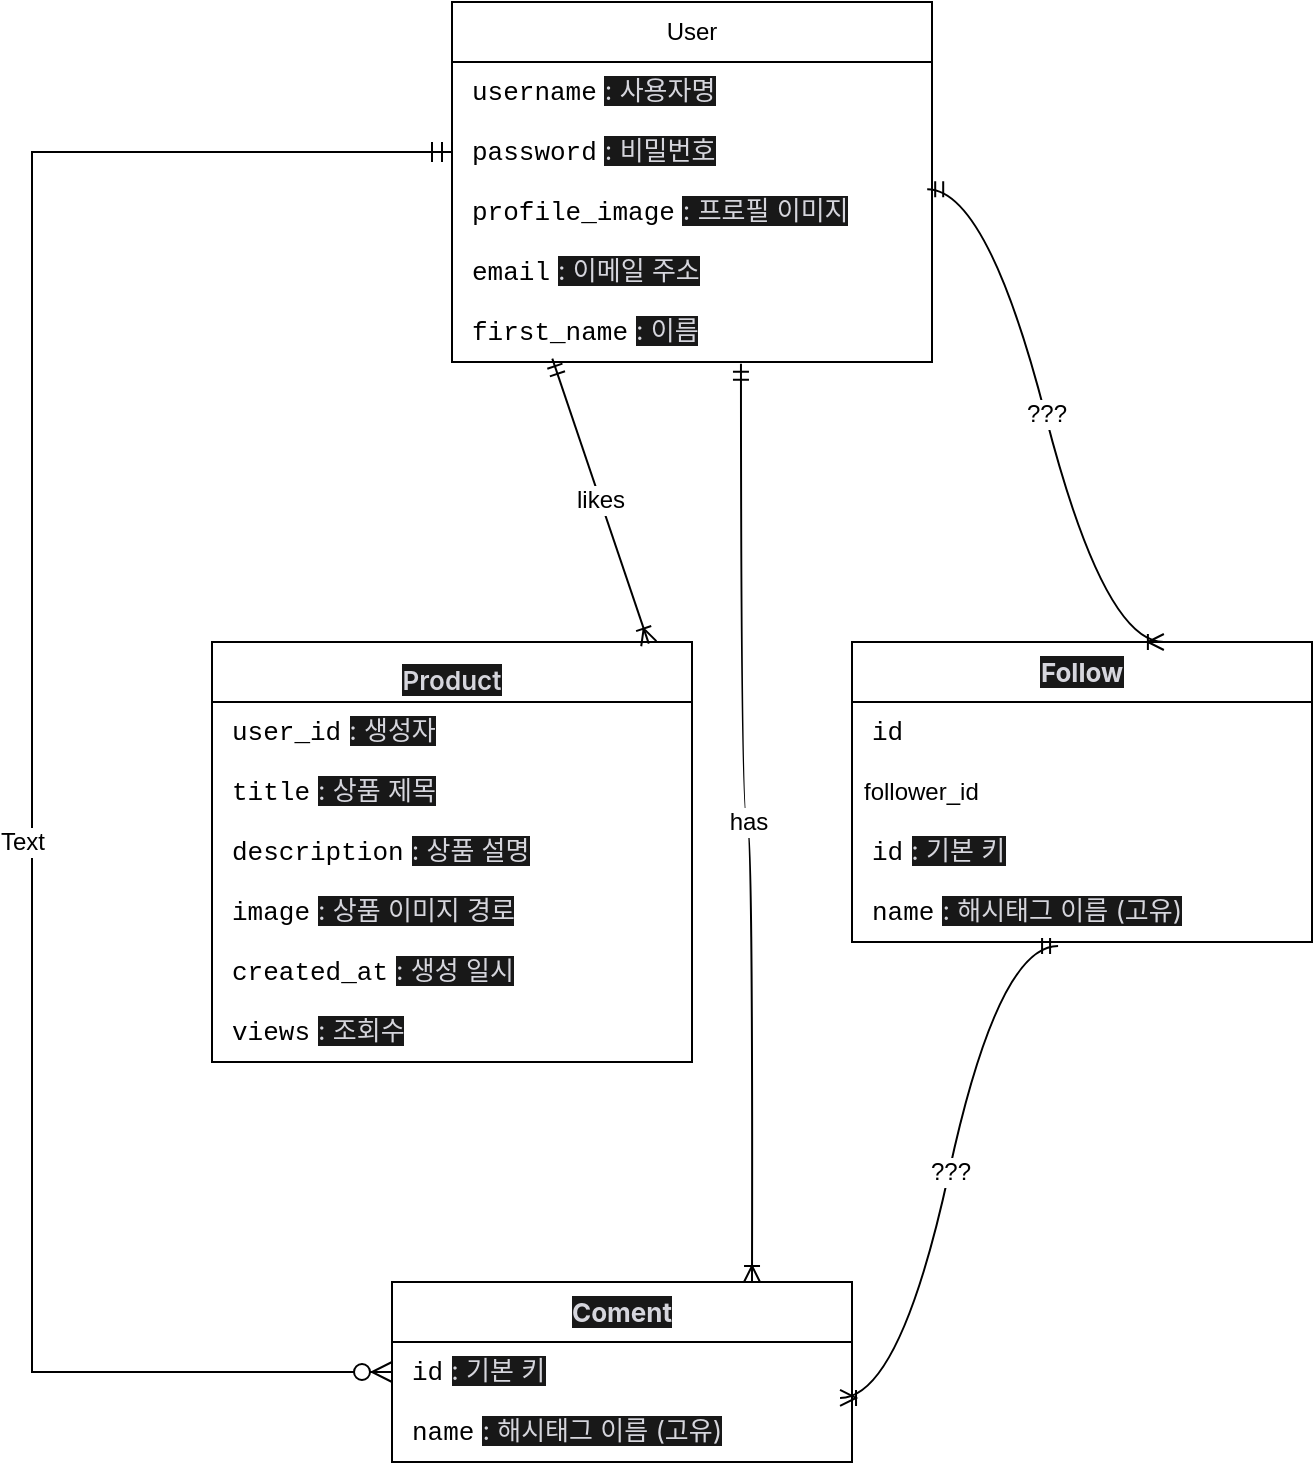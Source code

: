 <mxfile version="25.0.3">
  <diagram name="페이지-1" id="5iZCqzwtPhLVUHu9DLhD">
    <mxGraphModel dx="691" dy="1984" grid="1" gridSize="10" guides="1" tooltips="1" connect="1" arrows="1" fold="1" page="1" pageScale="1" pageWidth="827" pageHeight="1169" math="0" shadow="0">
      <root>
        <mxCell id="0" />
        <mxCell id="1" parent="0" />
        <mxCell id="1zdpLOT8409TKX1W4BJJ-4" value="User" style="swimlane;fontStyle=0;childLayout=stackLayout;horizontal=1;startSize=30;horizontalStack=0;resizeParent=1;resizeParentMax=0;resizeLast=0;collapsible=1;marginBottom=0;whiteSpace=wrap;html=1;" parent="1" vertex="1">
          <mxGeometry x="310" y="-100" width="240" height="180" as="geometry" />
        </mxCell>
        <mxCell id="1zdpLOT8409TKX1W4BJJ-5" value="&lt;span style=&quot;font-size: 13px; background-color: var(--vscode-textCodeBlock-background); border-radius: 4px; padding: 1px 4px; word-break: break-word; font-family: Menlo, Monaco, &amp;quot;Courier New&amp;quot;, monospace; cursor: pointer; color: var(--vscode-textLink-foreground);&quot; class=&quot;markdown-inline-code&quot;&gt;username&lt;/span&gt;&lt;span style=&quot;color: rgb(214, 214, 221); font-family: -apple-system, &amp;quot;system-ui&amp;quot;, &amp;quot;Nanum Gothic&amp;quot;, &amp;quot;Apple SD Gothic Neo&amp;quot;, AppleGothic, sans-serif; font-size: 13px; background-color: rgb(24, 24, 24);&quot;&gt;: 사용자명&lt;/span&gt;" style="text;strokeColor=none;fillColor=none;align=left;verticalAlign=middle;spacingLeft=4;spacingRight=4;overflow=hidden;points=[[0,0.5],[1,0.5]];portConstraint=eastwest;rotatable=0;whiteSpace=wrap;html=1;" parent="1zdpLOT8409TKX1W4BJJ-4" vertex="1">
          <mxGeometry y="30" width="240" height="30" as="geometry" />
        </mxCell>
        <mxCell id="1zdpLOT8409TKX1W4BJJ-6" value="&lt;meta charset=&quot;utf-8&quot;&gt;&lt;span style=&quot;font-size: 13px; font-style: normal; font-variant-ligatures: normal; font-variant-caps: normal; font-weight: 400; letter-spacing: normal; orphans: 2; text-align: left; text-indent: 0px; text-transform: none; widows: 2; word-spacing: 0px; -webkit-text-stroke-width: 0px; white-space: normal; text-decoration-thickness: initial; text-decoration-style: initial; text-decoration-color: initial; background-color: var(--vscode-textCodeBlock-background); border-radius: 4px; padding: 1px 4px; word-break: break-word; font-family: Menlo, Monaco, &amp;quot;Courier New&amp;quot;, monospace; cursor: pointer; color: var(--vscode-textLink-foreground);&quot; class=&quot;markdown-inline-code&quot;&gt;&lt;span&gt;password&lt;/span&gt;&lt;/span&gt;&lt;span style=&quot;color: rgb(214, 214, 221); font-family: -apple-system, &amp;quot;system-ui&amp;quot;, &amp;quot;Nanum Gothic&amp;quot;, &amp;quot;Apple SD Gothic Neo&amp;quot;, AppleGothic, sans-serif; font-size: 13px; font-style: normal; font-variant-ligatures: normal; font-variant-caps: normal; font-weight: 400; letter-spacing: normal; orphans: 2; text-align: left; text-indent: 0px; text-transform: none; widows: 2; word-spacing: 0px; -webkit-text-stroke-width: 0px; white-space: normal; background-color: rgb(24, 24, 24); text-decoration-thickness: initial; text-decoration-style: initial; text-decoration-color: initial;&quot;&gt;: 비밀번호&lt;/span&gt;" style="text;strokeColor=none;fillColor=none;align=left;verticalAlign=middle;spacingLeft=4;spacingRight=4;overflow=hidden;points=[[0,0.5],[1,0.5]];portConstraint=eastwest;rotatable=0;whiteSpace=wrap;html=1;" parent="1zdpLOT8409TKX1W4BJJ-4" vertex="1">
          <mxGeometry y="60" width="240" height="30" as="geometry" />
        </mxCell>
        <mxCell id="1zdpLOT8409TKX1W4BJJ-7" value="&lt;meta charset=&quot;utf-8&quot;&gt;&lt;span style=&quot;font-size: 13px; font-style: normal; font-variant-ligatures: normal; font-variant-caps: normal; font-weight: 400; letter-spacing: normal; orphans: 2; text-align: left; text-indent: 0px; text-transform: none; widows: 2; word-spacing: 0px; -webkit-text-stroke-width: 0px; white-space: normal; text-decoration-thickness: initial; text-decoration-style: initial; text-decoration-color: initial; background-color: var(--vscode-textCodeBlock-background); border-radius: 4px; padding: 1px 4px; word-break: break-word; font-family: Menlo, Monaco, &amp;quot;Courier New&amp;quot;, monospace; cursor: pointer; color: var(--vscode-textLink-foreground);&quot; class=&quot;markdown-inline-code&quot;&gt;&lt;span&gt;profile_image&lt;/span&gt;&lt;/span&gt;&lt;span style=&quot;color: rgb(214, 214, 221); font-family: -apple-system, &amp;quot;system-ui&amp;quot;, &amp;quot;Nanum Gothic&amp;quot;, &amp;quot;Apple SD Gothic Neo&amp;quot;, AppleGothic, sans-serif; font-size: 13px; font-style: normal; font-variant-ligatures: normal; font-variant-caps: normal; font-weight: 400; letter-spacing: normal; orphans: 2; text-align: left; text-indent: 0px; text-transform: none; widows: 2; word-spacing: 0px; -webkit-text-stroke-width: 0px; white-space: normal; background-color: rgb(24, 24, 24); text-decoration-thickness: initial; text-decoration-style: initial; text-decoration-color: initial;&quot;&gt;: 프로필 이미지&lt;/span&gt;" style="text;strokeColor=none;fillColor=none;align=left;verticalAlign=middle;spacingLeft=4;spacingRight=4;overflow=hidden;points=[[0,0.5],[1,0.5]];portConstraint=eastwest;rotatable=0;whiteSpace=wrap;html=1;" parent="1zdpLOT8409TKX1W4BJJ-4" vertex="1">
          <mxGeometry y="90" width="240" height="30" as="geometry" />
        </mxCell>
        <mxCell id="1zdpLOT8409TKX1W4BJJ-24" value="&lt;span style=&quot;font-size: 13px; background-color: var(--vscode-textCodeBlock-background); border-radius: 4px; padding: 1px 4px; word-break: break-word; font-family: Menlo, Monaco, &amp;quot;Courier New&amp;quot;, monospace; cursor: pointer; color: var(--vscode-textLink-foreground);&quot; class=&quot;markdown-inline-code&quot;&gt;email&lt;/span&gt;&lt;span style=&quot;color: rgb(214, 214, 221); font-family: -apple-system, &amp;quot;system-ui&amp;quot;, &amp;quot;Nanum Gothic&amp;quot;, &amp;quot;Apple SD Gothic Neo&amp;quot;, AppleGothic, sans-serif; font-size: 13px; background-color: rgb(24, 24, 24);&quot;&gt;: 이메일 주소&lt;/span&gt;" style="text;strokeColor=none;fillColor=none;align=left;verticalAlign=middle;spacingLeft=4;spacingRight=4;overflow=hidden;points=[[0,0.5],[1,0.5]];portConstraint=eastwest;rotatable=0;whiteSpace=wrap;html=1;" parent="1zdpLOT8409TKX1W4BJJ-4" vertex="1">
          <mxGeometry y="120" width="240" height="30" as="geometry" />
        </mxCell>
        <mxCell id="1zdpLOT8409TKX1W4BJJ-25" value="&lt;meta charset=&quot;utf-8&quot;&gt;&lt;span style=&quot;font-size: 13px; font-style: normal; font-variant-ligatures: normal; font-variant-caps: normal; font-weight: 400; letter-spacing: normal; orphans: 2; text-align: left; text-indent: 0px; text-transform: none; widows: 2; word-spacing: 0px; -webkit-text-stroke-width: 0px; white-space: normal; text-decoration-thickness: initial; text-decoration-style: initial; text-decoration-color: initial; background-color: var(--vscode-textCodeBlock-background); border-radius: 4px; padding: 1px 4px; word-break: break-word; font-family: Menlo, Monaco, &amp;quot;Courier New&amp;quot;, monospace; cursor: pointer; color: var(--vscode-textLink-foreground);&quot; class=&quot;markdown-inline-code&quot;&gt;&lt;span&gt;first_name&lt;/span&gt;&lt;/span&gt;&lt;span style=&quot;color: rgb(214, 214, 221); font-family: -apple-system, &amp;quot;system-ui&amp;quot;, &amp;quot;Nanum Gothic&amp;quot;, &amp;quot;Apple SD Gothic Neo&amp;quot;, AppleGothic, sans-serif; font-size: 13px; font-style: normal; font-variant-ligatures: normal; font-variant-caps: normal; font-weight: 400; letter-spacing: normal; orphans: 2; text-align: left; text-indent: 0px; text-transform: none; widows: 2; word-spacing: 0px; -webkit-text-stroke-width: 0px; white-space: normal; background-color: rgb(24, 24, 24); text-decoration-thickness: initial; text-decoration-style: initial; text-decoration-color: initial;&quot;&gt;: 이름&lt;/span&gt;" style="text;strokeColor=none;fillColor=none;align=left;verticalAlign=middle;spacingLeft=4;spacingRight=4;overflow=hidden;points=[[0,0.5],[1,0.5]];portConstraint=eastwest;rotatable=0;whiteSpace=wrap;html=1;" parent="1zdpLOT8409TKX1W4BJJ-4" vertex="1">
          <mxGeometry y="150" width="240" height="30" as="geometry" />
        </mxCell>
        <mxCell id="1zdpLOT8409TKX1W4BJJ-8" value="&lt;span style=&quot;color: rgb(214, 214, 221); font-family: -apple-system, &amp;quot;system-ui&amp;quot;, &amp;quot;Nanum Gothic&amp;quot;, &amp;quot;Apple SD Gothic Neo&amp;quot;, AppleGothic, sans-serif; font-size: 13px; font-weight: 600; text-align: left; background-color: rgb(24, 24, 24);&quot;&gt;Product&lt;/span&gt;" style="swimlane;fontStyle=0;childLayout=stackLayout;horizontal=1;startSize=30;horizontalStack=0;resizeParent=1;resizeParentMax=0;resizeLast=0;collapsible=1;marginBottom=0;whiteSpace=wrap;html=1;verticalAlign=bottom;" parent="1" vertex="1">
          <mxGeometry x="190" y="220" width="240" height="210" as="geometry" />
        </mxCell>
        <mxCell id="1zdpLOT8409TKX1W4BJJ-10" value="&lt;span style=&quot;color: inherit; font-size: 13px; font-style: normal; font-variant-ligatures: normal; font-variant-caps: normal; font-weight: 400; letter-spacing: normal; orphans: 2; text-align: left; text-indent: 0px; text-transform: none; widows: 2; word-spacing: 0px; -webkit-text-stroke-width: 0px; white-space: normal; text-decoration-thickness: initial; text-decoration-style: initial; text-decoration-color: initial; background-color: var(--vscode-textCodeBlock-background); border-radius: 4px; padding: 1px 4px; word-break: break-word; font-family: Menlo, Monaco, &amp;quot;Courier New&amp;quot;, monospace; cursor: default;&quot; class=&quot;markdown-inline-code&quot;&gt;&lt;span&gt;user_id&lt;/span&gt;&lt;/span&gt;&lt;span style=&quot;color: rgb(214, 214, 221); font-family: -apple-system, &amp;quot;system-ui&amp;quot;, &amp;quot;Nanum Gothic&amp;quot;, &amp;quot;Apple SD Gothic Neo&amp;quot;, AppleGothic, sans-serif; font-size: 13px; font-style: normal; font-variant-ligatures: normal; font-variant-caps: normal; font-weight: 400; letter-spacing: normal; orphans: 2; text-align: left; text-indent: 0px; text-transform: none; widows: 2; word-spacing: 0px; -webkit-text-stroke-width: 0px; white-space: normal; background-color: rgb(24, 24, 24); text-decoration-thickness: initial; text-decoration-style: initial; text-decoration-color: initial;&quot;&gt;: 생성자&lt;/span&gt;" style="text;strokeColor=none;fillColor=none;align=left;verticalAlign=middle;spacingLeft=4;spacingRight=4;overflow=hidden;points=[[0,0.5],[1,0.5]];portConstraint=eastwest;rotatable=0;whiteSpace=wrap;html=1;" parent="1zdpLOT8409TKX1W4BJJ-8" vertex="1">
          <mxGeometry y="30" width="240" height="30" as="geometry" />
        </mxCell>
        <mxCell id="1zdpLOT8409TKX1W4BJJ-11" value="&lt;meta charset=&quot;utf-8&quot;&gt;&lt;span style=&quot;font-size: 13px; font-style: normal; font-variant-ligatures: normal; font-variant-caps: normal; font-weight: 400; letter-spacing: normal; orphans: 2; text-align: left; text-indent: 0px; text-transform: none; widows: 2; word-spacing: 0px; -webkit-text-stroke-width: 0px; white-space: normal; text-decoration-thickness: initial; text-decoration-style: initial; text-decoration-color: initial; background-color: var(--vscode-textCodeBlock-background); border-radius: 4px; padding: 1px 4px; word-break: break-word; font-family: Menlo, Monaco, &amp;quot;Courier New&amp;quot;, monospace; cursor: pointer; color: var(--vscode-textLink-foreground);&quot; class=&quot;markdown-inline-code&quot;&gt;&lt;span&gt;title&lt;/span&gt;&lt;/span&gt;&lt;span style=&quot;color: rgb(214, 214, 221); font-family: -apple-system, &amp;quot;system-ui&amp;quot;, &amp;quot;Nanum Gothic&amp;quot;, &amp;quot;Apple SD Gothic Neo&amp;quot;, AppleGothic, sans-serif; font-size: 13px; font-style: normal; font-variant-ligatures: normal; font-variant-caps: normal; font-weight: 400; letter-spacing: normal; orphans: 2; text-align: left; text-indent: 0px; text-transform: none; widows: 2; word-spacing: 0px; -webkit-text-stroke-width: 0px; white-space: normal; background-color: rgb(24, 24, 24); text-decoration-thickness: initial; text-decoration-style: initial; text-decoration-color: initial;&quot;&gt;: 상품 제목&lt;/span&gt;" style="text;strokeColor=none;fillColor=none;align=left;verticalAlign=middle;spacingLeft=4;spacingRight=4;overflow=hidden;points=[[0,0.5],[1,0.5]];portConstraint=eastwest;rotatable=0;whiteSpace=wrap;html=1;" parent="1zdpLOT8409TKX1W4BJJ-8" vertex="1">
          <mxGeometry y="60" width="240" height="30" as="geometry" />
        </mxCell>
        <mxCell id="1zdpLOT8409TKX1W4BJJ-22" value="&lt;meta charset=&quot;utf-8&quot;&gt;&lt;span style=&quot;font-size: 13px; font-style: normal; font-variant-ligatures: normal; font-variant-caps: normal; font-weight: 400; letter-spacing: normal; orphans: 2; text-align: left; text-indent: 0px; text-transform: none; widows: 2; word-spacing: 0px; -webkit-text-stroke-width: 0px; white-space: normal; text-decoration-thickness: initial; text-decoration-style: initial; text-decoration-color: initial; background-color: var(--vscode-textCodeBlock-background); border-radius: 4px; padding: 1px 4px; word-break: break-word; font-family: Menlo, Monaco, &amp;quot;Courier New&amp;quot;, monospace; cursor: pointer; color: var(--vscode-textLink-foreground);&quot; class=&quot;markdown-inline-code&quot;&gt;&lt;span&gt;description&lt;/span&gt;&lt;/span&gt;&lt;span style=&quot;color: rgb(214, 214, 221); font-family: -apple-system, &amp;quot;system-ui&amp;quot;, &amp;quot;Nanum Gothic&amp;quot;, &amp;quot;Apple SD Gothic Neo&amp;quot;, AppleGothic, sans-serif; font-size: 13px; font-style: normal; font-variant-ligatures: normal; font-variant-caps: normal; font-weight: 400; letter-spacing: normal; orphans: 2; text-align: left; text-indent: 0px; text-transform: none; widows: 2; word-spacing: 0px; -webkit-text-stroke-width: 0px; white-space: normal; background-color: rgb(24, 24, 24); text-decoration-thickness: initial; text-decoration-style: initial; text-decoration-color: initial;&quot;&gt;: 상품 설명&lt;/span&gt;" style="text;strokeColor=none;fillColor=none;align=left;verticalAlign=middle;spacingLeft=4;spacingRight=4;overflow=hidden;points=[[0,0.5],[1,0.5]];portConstraint=eastwest;rotatable=0;whiteSpace=wrap;html=1;" parent="1zdpLOT8409TKX1W4BJJ-8" vertex="1">
          <mxGeometry y="90" width="240" height="30" as="geometry" />
        </mxCell>
        <mxCell id="1zdpLOT8409TKX1W4BJJ-23" value="&lt;meta charset=&quot;utf-8&quot;&gt;&lt;span style=&quot;font-size: 13px; font-style: normal; font-variant-ligatures: normal; font-variant-caps: normal; font-weight: 400; letter-spacing: normal; orphans: 2; text-align: left; text-indent: 0px; text-transform: none; widows: 2; word-spacing: 0px; -webkit-text-stroke-width: 0px; white-space: normal; text-decoration-thickness: initial; text-decoration-style: initial; text-decoration-color: initial; background-color: var(--vscode-textCodeBlock-background); border-radius: 4px; padding: 1px 4px; word-break: break-word; font-family: Menlo, Monaco, &amp;quot;Courier New&amp;quot;, monospace; cursor: pointer; color: var(--vscode-textLink-foreground);&quot; class=&quot;markdown-inline-code&quot;&gt;&lt;span&gt;image&lt;/span&gt;&lt;/span&gt;&lt;span style=&quot;color: rgb(214, 214, 221); font-family: -apple-system, &amp;quot;system-ui&amp;quot;, &amp;quot;Nanum Gothic&amp;quot;, &amp;quot;Apple SD Gothic Neo&amp;quot;, AppleGothic, sans-serif; font-size: 13px; font-style: normal; font-variant-ligatures: normal; font-variant-caps: normal; font-weight: 400; letter-spacing: normal; orphans: 2; text-align: left; text-indent: 0px; text-transform: none; widows: 2; word-spacing: 0px; -webkit-text-stroke-width: 0px; white-space: normal; background-color: rgb(24, 24, 24); text-decoration-thickness: initial; text-decoration-style: initial; text-decoration-color: initial;&quot;&gt;: 상품 이미지 경로&lt;/span&gt;" style="text;strokeColor=none;fillColor=none;align=left;verticalAlign=middle;spacingLeft=4;spacingRight=4;overflow=hidden;points=[[0,0.5],[1,0.5]];portConstraint=eastwest;rotatable=0;whiteSpace=wrap;html=1;" parent="1zdpLOT8409TKX1W4BJJ-8" vertex="1">
          <mxGeometry y="120" width="240" height="30" as="geometry" />
        </mxCell>
        <mxCell id="1zdpLOT8409TKX1W4BJJ-26" value="&lt;meta charset=&quot;utf-8&quot;&gt;&lt;span style=&quot;font-size: 13px; font-style: normal; font-variant-ligatures: normal; font-variant-caps: normal; font-weight: 400; letter-spacing: normal; orphans: 2; text-align: left; text-indent: 0px; text-transform: none; widows: 2; word-spacing: 0px; -webkit-text-stroke-width: 0px; white-space: normal; text-decoration-thickness: initial; text-decoration-style: initial; text-decoration-color: initial; background-color: var(--vscode-textCodeBlock-background); border-radius: 4px; padding: 1px 4px; word-break: break-word; font-family: Menlo, Monaco, &amp;quot;Courier New&amp;quot;, monospace; cursor: pointer; color: var(--vscode-textLink-foreground);&quot; class=&quot;markdown-inline-code&quot;&gt;&lt;span&gt;created_at&lt;/span&gt;&lt;/span&gt;&lt;span style=&quot;color: rgb(214, 214, 221); font-family: -apple-system, &amp;quot;system-ui&amp;quot;, &amp;quot;Nanum Gothic&amp;quot;, &amp;quot;Apple SD Gothic Neo&amp;quot;, AppleGothic, sans-serif; font-size: 13px; font-style: normal; font-variant-ligatures: normal; font-variant-caps: normal; font-weight: 400; letter-spacing: normal; orphans: 2; text-align: left; text-indent: 0px; text-transform: none; widows: 2; word-spacing: 0px; -webkit-text-stroke-width: 0px; white-space: normal; background-color: rgb(24, 24, 24); text-decoration-thickness: initial; text-decoration-style: initial; text-decoration-color: initial;&quot;&gt;: 생성 일시&lt;/span&gt;" style="text;strokeColor=none;fillColor=none;align=left;verticalAlign=middle;spacingLeft=4;spacingRight=4;overflow=hidden;points=[[0,0.5],[1,0.5]];portConstraint=eastwest;rotatable=0;whiteSpace=wrap;html=1;" parent="1zdpLOT8409TKX1W4BJJ-8" vertex="1">
          <mxGeometry y="150" width="240" height="30" as="geometry" />
        </mxCell>
        <mxCell id="1zdpLOT8409TKX1W4BJJ-27" value="&lt;meta charset=&quot;utf-8&quot;&gt;&lt;span style=&quot;font-size: 13px; font-style: normal; font-variant-ligatures: normal; font-variant-caps: normal; font-weight: 400; letter-spacing: normal; orphans: 2; text-align: left; text-indent: 0px; text-transform: none; widows: 2; word-spacing: 0px; -webkit-text-stroke-width: 0px; white-space: normal; text-decoration-thickness: initial; text-decoration-style: initial; text-decoration-color: initial; background-color: var(--vscode-textCodeBlock-background); border-radius: 4px; padding: 1px 4px; word-break: break-word; font-family: Menlo, Monaco, &amp;quot;Courier New&amp;quot;, monospace; cursor: pointer; color: var(--vscode-textLink-foreground);&quot; class=&quot;markdown-inline-code&quot;&gt;&lt;span&gt;views&lt;/span&gt;&lt;/span&gt;&lt;span style=&quot;color: rgb(214, 214, 221); font-family: -apple-system, &amp;quot;system-ui&amp;quot;, &amp;quot;Nanum Gothic&amp;quot;, &amp;quot;Apple SD Gothic Neo&amp;quot;, AppleGothic, sans-serif; font-size: 13px; font-style: normal; font-variant-ligatures: normal; font-variant-caps: normal; font-weight: 400; letter-spacing: normal; orphans: 2; text-align: left; text-indent: 0px; text-transform: none; widows: 2; word-spacing: 0px; -webkit-text-stroke-width: 0px; white-space: normal; background-color: rgb(24, 24, 24); text-decoration-thickness: initial; text-decoration-style: initial; text-decoration-color: initial;&quot;&gt;: 조회수&lt;/span&gt;" style="text;strokeColor=none;fillColor=none;align=left;verticalAlign=middle;spacingLeft=4;spacingRight=4;overflow=hidden;points=[[0,0.5],[1,0.5]];portConstraint=eastwest;rotatable=0;whiteSpace=wrap;html=1;" parent="1zdpLOT8409TKX1W4BJJ-8" vertex="1">
          <mxGeometry y="180" width="240" height="30" as="geometry" />
        </mxCell>
        <mxCell id="1zdpLOT8409TKX1W4BJJ-12" value="&lt;div style=&quot;text-align: left;&quot;&gt;&lt;font face=&quot;-apple-system, system-ui, Nanum Gothic, Apple SD Gothic Neo, AppleGothic, sans-serif&quot; color=&quot;#d6d6dd&quot;&gt;&lt;span style=&quot;font-size: 13px; background-color: rgb(24, 24, 24);&quot;&gt;&lt;b&gt;Coment&lt;/b&gt;&lt;/span&gt;&lt;/font&gt;&lt;/div&gt;" style="swimlane;fontStyle=0;childLayout=stackLayout;horizontal=1;startSize=30;horizontalStack=0;resizeParent=1;resizeParentMax=0;resizeLast=0;collapsible=1;marginBottom=0;whiteSpace=wrap;html=1;" parent="1" vertex="1">
          <mxGeometry x="280" y="540" width="230" height="90" as="geometry" />
        </mxCell>
        <mxCell id="1zdpLOT8409TKX1W4BJJ-13" value="&lt;meta charset=&quot;utf-8&quot;&gt;&lt;span style=&quot;color: inherit; font-size: 13px; font-style: normal; font-variant-ligatures: normal; font-variant-caps: normal; font-weight: 400; letter-spacing: normal; orphans: 2; text-align: left; text-indent: 0px; text-transform: none; widows: 2; word-spacing: 0px; -webkit-text-stroke-width: 0px; white-space: normal; text-decoration-thickness: initial; text-decoration-style: initial; text-decoration-color: initial; background-color: var(--vscode-textCodeBlock-background); border-radius: 4px; padding: 1px 4px; word-break: break-word; font-family: Menlo, Monaco, &amp;quot;Courier New&amp;quot;, monospace; cursor: default;&quot; class=&quot;markdown-inline-code&quot;&gt;&lt;span&gt;id&lt;/span&gt;&lt;/span&gt;&lt;span style=&quot;color: rgb(214, 214, 221); font-family: -apple-system, &amp;quot;system-ui&amp;quot;, &amp;quot;Nanum Gothic&amp;quot;, &amp;quot;Apple SD Gothic Neo&amp;quot;, AppleGothic, sans-serif; font-size: 13px; font-style: normal; font-variant-ligatures: normal; font-variant-caps: normal; font-weight: 400; letter-spacing: normal; orphans: 2; text-align: left; text-indent: 0px; text-transform: none; widows: 2; word-spacing: 0px; -webkit-text-stroke-width: 0px; white-space: normal; background-color: rgb(24, 24, 24); text-decoration-thickness: initial; text-decoration-style: initial; text-decoration-color: initial;&quot;&gt;: 기본 키&lt;/span&gt;" style="text;strokeColor=none;fillColor=none;align=left;verticalAlign=middle;spacingLeft=4;spacingRight=4;overflow=hidden;points=[[0,0.5],[1,0.5]];portConstraint=eastwest;rotatable=0;whiteSpace=wrap;html=1;" parent="1zdpLOT8409TKX1W4BJJ-12" vertex="1">
          <mxGeometry y="30" width="230" height="30" as="geometry" />
        </mxCell>
        <mxCell id="1zdpLOT8409TKX1W4BJJ-14" value="&lt;span style=&quot;font-size: 13px; background-color: var(--vscode-textCodeBlock-background); border-radius: 4px; padding: 1px 4px; word-break: break-word; font-family: Menlo, Monaco, &amp;quot;Courier New&amp;quot;, monospace; cursor: pointer; color: var(--vscode-textLink-foreground);&quot; class=&quot;markdown-inline-code&quot;&gt;name&lt;/span&gt;&lt;span style=&quot;color: rgb(214, 214, 221); font-family: -apple-system, &amp;quot;system-ui&amp;quot;, &amp;quot;Nanum Gothic&amp;quot;, &amp;quot;Apple SD Gothic Neo&amp;quot;, AppleGothic, sans-serif; font-size: 13px; background-color: rgb(24, 24, 24);&quot;&gt;: 해시태그 이름 (고유)&lt;/span&gt;" style="text;strokeColor=none;fillColor=none;align=left;verticalAlign=middle;spacingLeft=4;spacingRight=4;overflow=hidden;points=[[0,0.5],[1,0.5]];portConstraint=eastwest;rotatable=0;whiteSpace=wrap;html=1;" parent="1zdpLOT8409TKX1W4BJJ-12" vertex="1">
          <mxGeometry y="60" width="230" height="30" as="geometry" />
        </mxCell>
        <mxCell id="1zdpLOT8409TKX1W4BJJ-36" value="has" style="edgeStyle=orthogonalEdgeStyle;fontSize=12;html=1;endArrow=ERoneToMany;startArrow=ERmandOne;rounded=0;exitX=0.602;exitY=1.028;exitDx=0;exitDy=0;exitPerimeter=0;curved=1;" parent="1" edge="1" source="1zdpLOT8409TKX1W4BJJ-25">
          <mxGeometry width="100" height="100" relative="1" as="geometry">
            <mxPoint x="442.87" y="190.0" as="sourcePoint" />
            <mxPoint x="460" y="540" as="targetPoint" />
          </mxGeometry>
        </mxCell>
        <mxCell id="1zdpLOT8409TKX1W4BJJ-40" value="likes" style="fontSize=12;html=1;endArrow=ERoneToMany;startArrow=ERmandOne;rounded=0;entryX=0.91;entryY=0.004;entryDx=0;entryDy=0;entryPerimeter=0;exitX=0.209;exitY=0.944;exitDx=0;exitDy=0;exitPerimeter=0;" parent="1" source="1zdpLOT8409TKX1W4BJJ-25" target="1zdpLOT8409TKX1W4BJJ-8" edge="1">
          <mxGeometry width="100" height="100" relative="1" as="geometry">
            <mxPoint x="348" y="140" as="sourcePoint" />
            <mxPoint x="476" y="130" as="targetPoint" />
          </mxGeometry>
        </mxCell>
        <mxCell id="5ByVGXPXWBI4ENUAqIA5-2" value="&lt;font face=&quot;-apple-system, system-ui, Nanum Gothic, Apple SD Gothic Neo, AppleGothic, sans-serif&quot; color=&quot;#d6d6dd&quot;&gt;&lt;span style=&quot;font-size: 13px; background-color: rgb(24, 24, 24);&quot;&gt;&lt;b&gt;Follow&lt;/b&gt;&lt;/span&gt;&lt;/font&gt;" style="swimlane;fontStyle=0;childLayout=stackLayout;horizontal=1;startSize=30;horizontalStack=0;resizeParent=1;resizeParentMax=0;resizeLast=0;collapsible=1;marginBottom=0;whiteSpace=wrap;html=1;" vertex="1" parent="1">
          <mxGeometry x="510" y="220" width="230" height="150" as="geometry" />
        </mxCell>
        <mxCell id="5ByVGXPXWBI4ENUAqIA5-3" value="&lt;span style=&quot;color: inherit; font-size: 13px; font-style: normal; font-variant-ligatures: normal; font-variant-caps: normal; font-weight: 400; letter-spacing: normal; orphans: 2; text-align: left; text-indent: 0px; text-transform: none; widows: 2; word-spacing: 0px; -webkit-text-stroke-width: 0px; white-space: normal; text-decoration-thickness: initial; text-decoration-style: initial; text-decoration-color: initial; background-color: var(--vscode-textCodeBlock-background); border-radius: 4px; padding: 1px 4px; word-break: break-word; font-family: Menlo, Monaco, &amp;quot;Courier New&amp;quot;, monospace; cursor: default;&quot; class=&quot;markdown-inline-code&quot;&gt;&lt;span&gt;id&lt;/span&gt;&lt;/span&gt;&lt;span style=&quot;color: rgb(214, 214, 221); font-family: -apple-system, &amp;quot;system-ui&amp;quot;, &amp;quot;Nanum Gothic&amp;quot;, &amp;quot;Apple SD Gothic Neo&amp;quot;, AppleGothic, sans-serif; font-size: 13px; font-style: normal; font-variant-ligatures: normal; font-variant-caps: normal; font-weight: 400; letter-spacing: normal; orphans: 2; text-align: left; text-indent: 0px; text-transform: none; widows: 2; word-spacing: 0px; -webkit-text-stroke-width: 0px; white-space: normal; background-color: rgb(24, 24, 24); text-decoration-thickness: initial; text-decoration-style: initial; text-decoration-color: initial;&quot;&gt;&lt;/span&gt;" style="text;strokeColor=none;fillColor=none;align=left;verticalAlign=middle;spacingLeft=4;spacingRight=4;overflow=hidden;points=[[0,0.5],[1,0.5]];portConstraint=eastwest;rotatable=0;whiteSpace=wrap;html=1;" vertex="1" parent="5ByVGXPXWBI4ENUAqIA5-2">
          <mxGeometry y="30" width="230" height="30" as="geometry" />
        </mxCell>
        <mxCell id="5ByVGXPXWBI4ENUAqIA5-5" value="follower_id" style="text;strokeColor=none;fillColor=none;align=left;verticalAlign=middle;spacingLeft=4;spacingRight=4;overflow=hidden;points=[[0,0.5],[1,0.5]];portConstraint=eastwest;rotatable=0;whiteSpace=wrap;html=1;" vertex="1" parent="5ByVGXPXWBI4ENUAqIA5-2">
          <mxGeometry y="60" width="230" height="30" as="geometry" />
        </mxCell>
        <mxCell id="5ByVGXPXWBI4ENUAqIA5-6" value="&lt;meta charset=&quot;utf-8&quot;&gt;&lt;span style=&quot;color: inherit; font-size: 13px; font-style: normal; font-variant-ligatures: normal; font-variant-caps: normal; font-weight: 400; letter-spacing: normal; orphans: 2; text-align: left; text-indent: 0px; text-transform: none; widows: 2; word-spacing: 0px; -webkit-text-stroke-width: 0px; white-space: normal; text-decoration-thickness: initial; text-decoration-style: initial; text-decoration-color: initial; background-color: var(--vscode-textCodeBlock-background); border-radius: 4px; padding: 1px 4px; word-break: break-word; font-family: Menlo, Monaco, &amp;quot;Courier New&amp;quot;, monospace; cursor: default;&quot; class=&quot;markdown-inline-code&quot;&gt;&lt;span&gt;id&lt;/span&gt;&lt;/span&gt;&lt;span style=&quot;color: rgb(214, 214, 221); font-family: -apple-system, &amp;quot;system-ui&amp;quot;, &amp;quot;Nanum Gothic&amp;quot;, &amp;quot;Apple SD Gothic Neo&amp;quot;, AppleGothic, sans-serif; font-size: 13px; font-style: normal; font-variant-ligatures: normal; font-variant-caps: normal; font-weight: 400; letter-spacing: normal; orphans: 2; text-align: left; text-indent: 0px; text-transform: none; widows: 2; word-spacing: 0px; -webkit-text-stroke-width: 0px; white-space: normal; background-color: rgb(24, 24, 24); text-decoration-thickness: initial; text-decoration-style: initial; text-decoration-color: initial;&quot;&gt;: 기본 키&lt;/span&gt;" style="text;strokeColor=none;fillColor=none;align=left;verticalAlign=middle;spacingLeft=4;spacingRight=4;overflow=hidden;points=[[0,0.5],[1,0.5]];portConstraint=eastwest;rotatable=0;whiteSpace=wrap;html=1;" vertex="1" parent="5ByVGXPXWBI4ENUAqIA5-2">
          <mxGeometry y="90" width="230" height="30" as="geometry" />
        </mxCell>
        <mxCell id="5ByVGXPXWBI4ENUAqIA5-4" value="&lt;span style=&quot;font-size: 13px; background-color: var(--vscode-textCodeBlock-background); border-radius: 4px; padding: 1px 4px; word-break: break-word; font-family: Menlo, Monaco, &amp;quot;Courier New&amp;quot;, monospace; cursor: pointer; color: var(--vscode-textLink-foreground);&quot; class=&quot;markdown-inline-code&quot;&gt;name&lt;/span&gt;&lt;span style=&quot;color: rgb(214, 214, 221); font-family: -apple-system, &amp;quot;system-ui&amp;quot;, &amp;quot;Nanum Gothic&amp;quot;, &amp;quot;Apple SD Gothic Neo&amp;quot;, AppleGothic, sans-serif; font-size: 13px; background-color: rgb(24, 24, 24);&quot;&gt;: 해시태그 이름 (고유)&lt;/span&gt;" style="text;strokeColor=none;fillColor=none;align=left;verticalAlign=middle;spacingLeft=4;spacingRight=4;overflow=hidden;points=[[0,0.5],[1,0.5]];portConstraint=eastwest;rotatable=0;whiteSpace=wrap;html=1;" vertex="1" parent="5ByVGXPXWBI4ENUAqIA5-2">
          <mxGeometry y="120" width="230" height="30" as="geometry" />
        </mxCell>
        <mxCell id="1zdpLOT8409TKX1W4BJJ-37" value="???" style="edgeStyle=entityRelationEdgeStyle;fontSize=12;html=1;endArrow=ERoneToMany;startArrow=ERmandOne;rounded=0;curved=1;exitX=0.99;exitY=0.119;exitDx=0;exitDy=0;entryX=0.678;entryY=0;entryDx=0;entryDy=0;exitPerimeter=0;entryPerimeter=0;" parent="1" source="1zdpLOT8409TKX1W4BJJ-7" target="5ByVGXPXWBI4ENUAqIA5-2" edge="1">
          <mxGeometry x="-0.002" width="100" height="100" relative="1" as="geometry">
            <mxPoint x="640" y="70" as="sourcePoint" />
            <mxPoint x="640" y="160" as="targetPoint" />
            <Array as="points">
              <mxPoint x="710" y="65" />
            </Array>
            <mxPoint as="offset" />
          </mxGeometry>
        </mxCell>
        <mxCell id="5ByVGXPXWBI4ENUAqIA5-13" value="" style="edgeStyle=elbowEdgeStyle;fontSize=12;html=1;endArrow=ERzeroToMany;startArrow=ERmandOne;rounded=0;startSize=8;endSize=8;entryX=0;entryY=0.5;entryDx=0;entryDy=0;exitX=0;exitY=0.5;exitDx=0;exitDy=0;" edge="1" parent="1" source="1zdpLOT8409TKX1W4BJJ-6" target="1zdpLOT8409TKX1W4BJJ-13">
          <mxGeometry width="100" height="100" relative="1" as="geometry">
            <mxPoint x="-30" y="-40" as="sourcePoint" />
            <mxPoint x="180" y="-220" as="targetPoint" />
            <Array as="points">
              <mxPoint x="100" y="280" />
            </Array>
          </mxGeometry>
        </mxCell>
        <mxCell id="5ByVGXPXWBI4ENUAqIA5-18" value="Text" style="edgeLabel;html=1;align=center;verticalAlign=middle;resizable=0;points=[];fontSize=12;" vertex="1" connectable="0" parent="5ByVGXPXWBI4ENUAqIA5-13">
          <mxGeometry x="0.11" y="-5" relative="1" as="geometry">
            <mxPoint as="offset" />
          </mxGeometry>
        </mxCell>
        <mxCell id="5ByVGXPXWBI4ENUAqIA5-19" value="???" style="edgeStyle=entityRelationEdgeStyle;fontSize=12;html=1;endArrow=ERoneToMany;startArrow=ERmandOne;rounded=0;curved=1;exitX=0.448;exitY=1.067;exitDx=0;exitDy=0;exitPerimeter=0;entryX=0.974;entryY=-0.067;entryDx=0;entryDy=0;entryPerimeter=0;" edge="1" parent="1" source="5ByVGXPXWBI4ENUAqIA5-4" target="1zdpLOT8409TKX1W4BJJ-14">
          <mxGeometry x="-0.002" width="100" height="100" relative="1" as="geometry">
            <mxPoint x="610" y="-30" as="sourcePoint" />
            <mxPoint x="520" y="570" as="targetPoint" />
            <Array as="points">
              <mxPoint x="720" y="75" />
            </Array>
            <mxPoint as="offset" />
          </mxGeometry>
        </mxCell>
      </root>
    </mxGraphModel>
  </diagram>
</mxfile>
